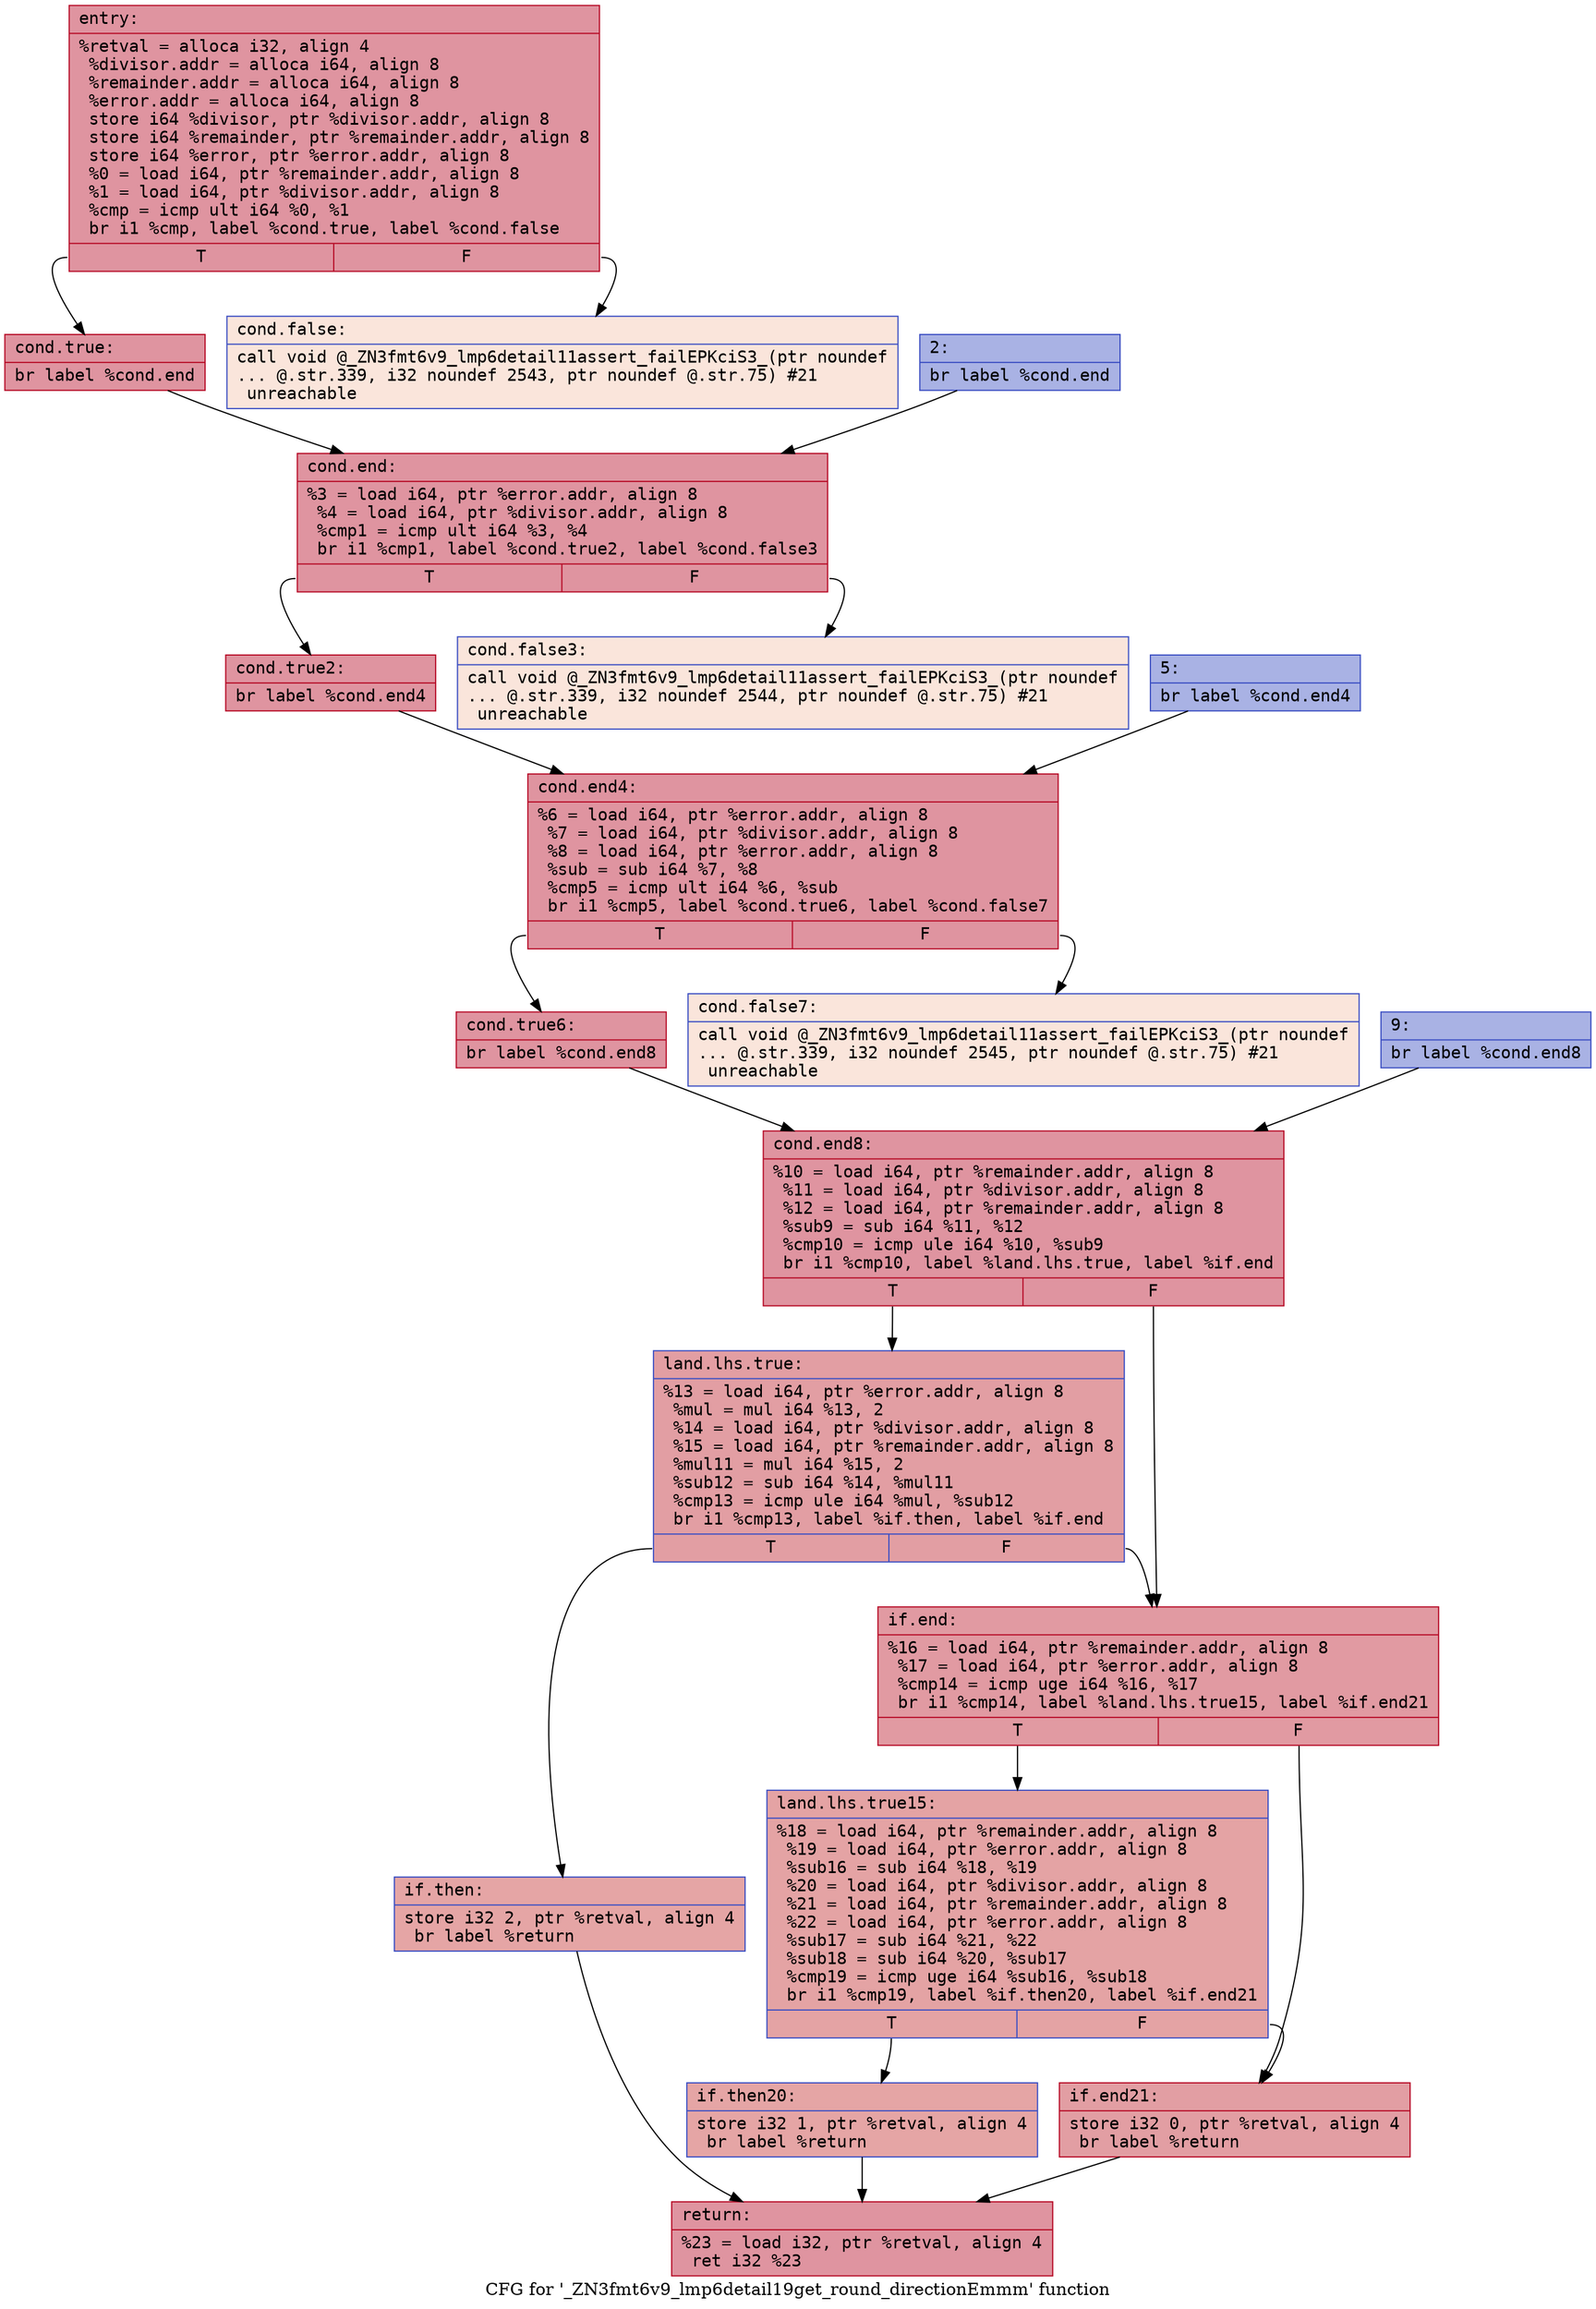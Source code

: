 digraph "CFG for '_ZN3fmt6v9_lmp6detail19get_round_directionEmmm' function" {
	label="CFG for '_ZN3fmt6v9_lmp6detail19get_round_directionEmmm' function";

	Node0x556bfec25230 [shape=record,color="#b70d28ff", style=filled, fillcolor="#b70d2870" fontname="Courier",label="{entry:\l|  %retval = alloca i32, align 4\l  %divisor.addr = alloca i64, align 8\l  %remainder.addr = alloca i64, align 8\l  %error.addr = alloca i64, align 8\l  store i64 %divisor, ptr %divisor.addr, align 8\l  store i64 %remainder, ptr %remainder.addr, align 8\l  store i64 %error, ptr %error.addr, align 8\l  %0 = load i64, ptr %remainder.addr, align 8\l  %1 = load i64, ptr %divisor.addr, align 8\l  %cmp = icmp ult i64 %0, %1\l  br i1 %cmp, label %cond.true, label %cond.false\l|{<s0>T|<s1>F}}"];
	Node0x556bfec25230:s0 -> Node0x556bfec25810[tooltip="entry -> cond.true\nProbability 100.00%" ];
	Node0x556bfec25230:s1 -> Node0x556bfec25890[tooltip="entry -> cond.false\nProbability 0.00%" ];
	Node0x556bfec25810 [shape=record,color="#b70d28ff", style=filled, fillcolor="#b70d2870" fontname="Courier",label="{cond.true:\l|  br label %cond.end\l}"];
	Node0x556bfec25810 -> Node0x556bfec259c0[tooltip="cond.true -> cond.end\nProbability 100.00%" ];
	Node0x556bfec25890 [shape=record,color="#3d50c3ff", style=filled, fillcolor="#f4c5ad70" fontname="Courier",label="{cond.false:\l|  call void @_ZN3fmt6v9_lmp6detail11assert_failEPKciS3_(ptr noundef\l... @.str.339, i32 noundef 2543, ptr noundef @.str.75) #21\l  unreachable\l}"];
	Node0x556bfec25c10 [shape=record,color="#3d50c3ff", style=filled, fillcolor="#3d50c370" fontname="Courier",label="{2:\l|  br label %cond.end\l}"];
	Node0x556bfec25c10 -> Node0x556bfec259c0[tooltip="2 -> cond.end\nProbability 100.00%" ];
	Node0x556bfec259c0 [shape=record,color="#b70d28ff", style=filled, fillcolor="#b70d2870" fontname="Courier",label="{cond.end:\l|  %3 = load i64, ptr %error.addr, align 8\l  %4 = load i64, ptr %divisor.addr, align 8\l  %cmp1 = icmp ult i64 %3, %4\l  br i1 %cmp1, label %cond.true2, label %cond.false3\l|{<s0>T|<s1>F}}"];
	Node0x556bfec259c0:s0 -> Node0x556bfec26000[tooltip="cond.end -> cond.true2\nProbability 100.00%" ];
	Node0x556bfec259c0:s1 -> Node0x556bfec26050[tooltip="cond.end -> cond.false3\nProbability 0.00%" ];
	Node0x556bfec26000 [shape=record,color="#b70d28ff", style=filled, fillcolor="#b70d2870" fontname="Courier",label="{cond.true2:\l|  br label %cond.end4\l}"];
	Node0x556bfec26000 -> Node0x556bfec26180[tooltip="cond.true2 -> cond.end4\nProbability 100.00%" ];
	Node0x556bfec26050 [shape=record,color="#3d50c3ff", style=filled, fillcolor="#f4c5ad70" fontname="Courier",label="{cond.false3:\l|  call void @_ZN3fmt6v9_lmp6detail11assert_failEPKciS3_(ptr noundef\l... @.str.339, i32 noundef 2544, ptr noundef @.str.75) #21\l  unreachable\l}"];
	Node0x556bfec263b0 [shape=record,color="#3d50c3ff", style=filled, fillcolor="#3d50c370" fontname="Courier",label="{5:\l|  br label %cond.end4\l}"];
	Node0x556bfec263b0 -> Node0x556bfec26180[tooltip="5 -> cond.end4\nProbability 100.00%" ];
	Node0x556bfec26180 [shape=record,color="#b70d28ff", style=filled, fillcolor="#b70d2870" fontname="Courier",label="{cond.end4:\l|  %6 = load i64, ptr %error.addr, align 8\l  %7 = load i64, ptr %divisor.addr, align 8\l  %8 = load i64, ptr %error.addr, align 8\l  %sub = sub i64 %7, %8\l  %cmp5 = icmp ult i64 %6, %sub\l  br i1 %cmp5, label %cond.true6, label %cond.false7\l|{<s0>T|<s1>F}}"];
	Node0x556bfec26180:s0 -> Node0x556bfec26710[tooltip="cond.end4 -> cond.true6\nProbability 100.00%" ];
	Node0x556bfec26180:s1 -> Node0x556bfec26760[tooltip="cond.end4 -> cond.false7\nProbability 0.00%" ];
	Node0x556bfec26710 [shape=record,color="#b70d28ff", style=filled, fillcolor="#b70d2870" fontname="Courier",label="{cond.true6:\l|  br label %cond.end8\l}"];
	Node0x556bfec26710 -> Node0x556bfec26890[tooltip="cond.true6 -> cond.end8\nProbability 100.00%" ];
	Node0x556bfec26760 [shape=record,color="#3d50c3ff", style=filled, fillcolor="#f4c5ad70" fontname="Courier",label="{cond.false7:\l|  call void @_ZN3fmt6v9_lmp6detail11assert_failEPKciS3_(ptr noundef\l... @.str.339, i32 noundef 2545, ptr noundef @.str.75) #21\l  unreachable\l}"];
	Node0x556bfec26ab0 [shape=record,color="#3d50c3ff", style=filled, fillcolor="#3d50c370" fontname="Courier",label="{9:\l|  br label %cond.end8\l}"];
	Node0x556bfec26ab0 -> Node0x556bfec26890[tooltip="9 -> cond.end8\nProbability 100.00%" ];
	Node0x556bfec26890 [shape=record,color="#b70d28ff", style=filled, fillcolor="#b70d2870" fontname="Courier",label="{cond.end8:\l|  %10 = load i64, ptr %remainder.addr, align 8\l  %11 = load i64, ptr %divisor.addr, align 8\l  %12 = load i64, ptr %remainder.addr, align 8\l  %sub9 = sub i64 %11, %12\l  %cmp10 = icmp ule i64 %10, %sub9\l  br i1 %cmp10, label %land.lhs.true, label %if.end\l|{<s0>T|<s1>F}}"];
	Node0x556bfec26890:s0 -> Node0x556bfec26e10[tooltip="cond.end8 -> land.lhs.true\nProbability 50.00%" ];
	Node0x556bfec26890:s1 -> Node0x556bfec26e60[tooltip="cond.end8 -> if.end\nProbability 50.00%" ];
	Node0x556bfec26e10 [shape=record,color="#3d50c3ff", style=filled, fillcolor="#be242e70" fontname="Courier",label="{land.lhs.true:\l|  %13 = load i64, ptr %error.addr, align 8\l  %mul = mul i64 %13, 2\l  %14 = load i64, ptr %divisor.addr, align 8\l  %15 = load i64, ptr %remainder.addr, align 8\l  %mul11 = mul i64 %15, 2\l  %sub12 = sub i64 %14, %mul11\l  %cmp13 = icmp ule i64 %mul, %sub12\l  br i1 %cmp13, label %if.then, label %if.end\l|{<s0>T|<s1>F}}"];
	Node0x556bfec26e10:s0 -> Node0x556bfec27550[tooltip="land.lhs.true -> if.then\nProbability 50.00%" ];
	Node0x556bfec26e10:s1 -> Node0x556bfec26e60[tooltip="land.lhs.true -> if.end\nProbability 50.00%" ];
	Node0x556bfec27550 [shape=record,color="#3d50c3ff", style=filled, fillcolor="#c5333470" fontname="Courier",label="{if.then:\l|  store i32 2, ptr %retval, align 4\l  br label %return\l}"];
	Node0x556bfec27550 -> Node0x556bfec27710[tooltip="if.then -> return\nProbability 100.00%" ];
	Node0x556bfec26e60 [shape=record,color="#b70d28ff", style=filled, fillcolor="#bb1b2c70" fontname="Courier",label="{if.end:\l|  %16 = load i64, ptr %remainder.addr, align 8\l  %17 = load i64, ptr %error.addr, align 8\l  %cmp14 = icmp uge i64 %16, %17\l  br i1 %cmp14, label %land.lhs.true15, label %if.end21\l|{<s0>T|<s1>F}}"];
	Node0x556bfec26e60:s0 -> Node0x556bfec279a0[tooltip="if.end -> land.lhs.true15\nProbability 50.00%" ];
	Node0x556bfec26e60:s1 -> Node0x556bfec27a20[tooltip="if.end -> if.end21\nProbability 50.00%" ];
	Node0x556bfec279a0 [shape=record,color="#3d50c3ff", style=filled, fillcolor="#c32e3170" fontname="Courier",label="{land.lhs.true15:\l|  %18 = load i64, ptr %remainder.addr, align 8\l  %19 = load i64, ptr %error.addr, align 8\l  %sub16 = sub i64 %18, %19\l  %20 = load i64, ptr %divisor.addr, align 8\l  %21 = load i64, ptr %remainder.addr, align 8\l  %22 = load i64, ptr %error.addr, align 8\l  %sub17 = sub i64 %21, %22\l  %sub18 = sub i64 %20, %sub17\l  %cmp19 = icmp uge i64 %sub16, %sub18\l  br i1 %cmp19, label %if.then20, label %if.end21\l|{<s0>T|<s1>F}}"];
	Node0x556bfec279a0:s0 -> Node0x556bfec280c0[tooltip="land.lhs.true15 -> if.then20\nProbability 50.00%" ];
	Node0x556bfec279a0:s1 -> Node0x556bfec27a20[tooltip="land.lhs.true15 -> if.end21\nProbability 50.00%" ];
	Node0x556bfec280c0 [shape=record,color="#3d50c3ff", style=filled, fillcolor="#c5333470" fontname="Courier",label="{if.then20:\l|  store i32 1, ptr %retval, align 4\l  br label %return\l}"];
	Node0x556bfec280c0 -> Node0x556bfec27710[tooltip="if.then20 -> return\nProbability 100.00%" ];
	Node0x556bfec27a20 [shape=record,color="#b70d28ff", style=filled, fillcolor="#be242e70" fontname="Courier",label="{if.end21:\l|  store i32 0, ptr %retval, align 4\l  br label %return\l}"];
	Node0x556bfec27a20 -> Node0x556bfec27710[tooltip="if.end21 -> return\nProbability 100.00%" ];
	Node0x556bfec27710 [shape=record,color="#b70d28ff", style=filled, fillcolor="#b70d2870" fontname="Courier",label="{return:\l|  %23 = load i32, ptr %retval, align 4\l  ret i32 %23\l}"];
}
